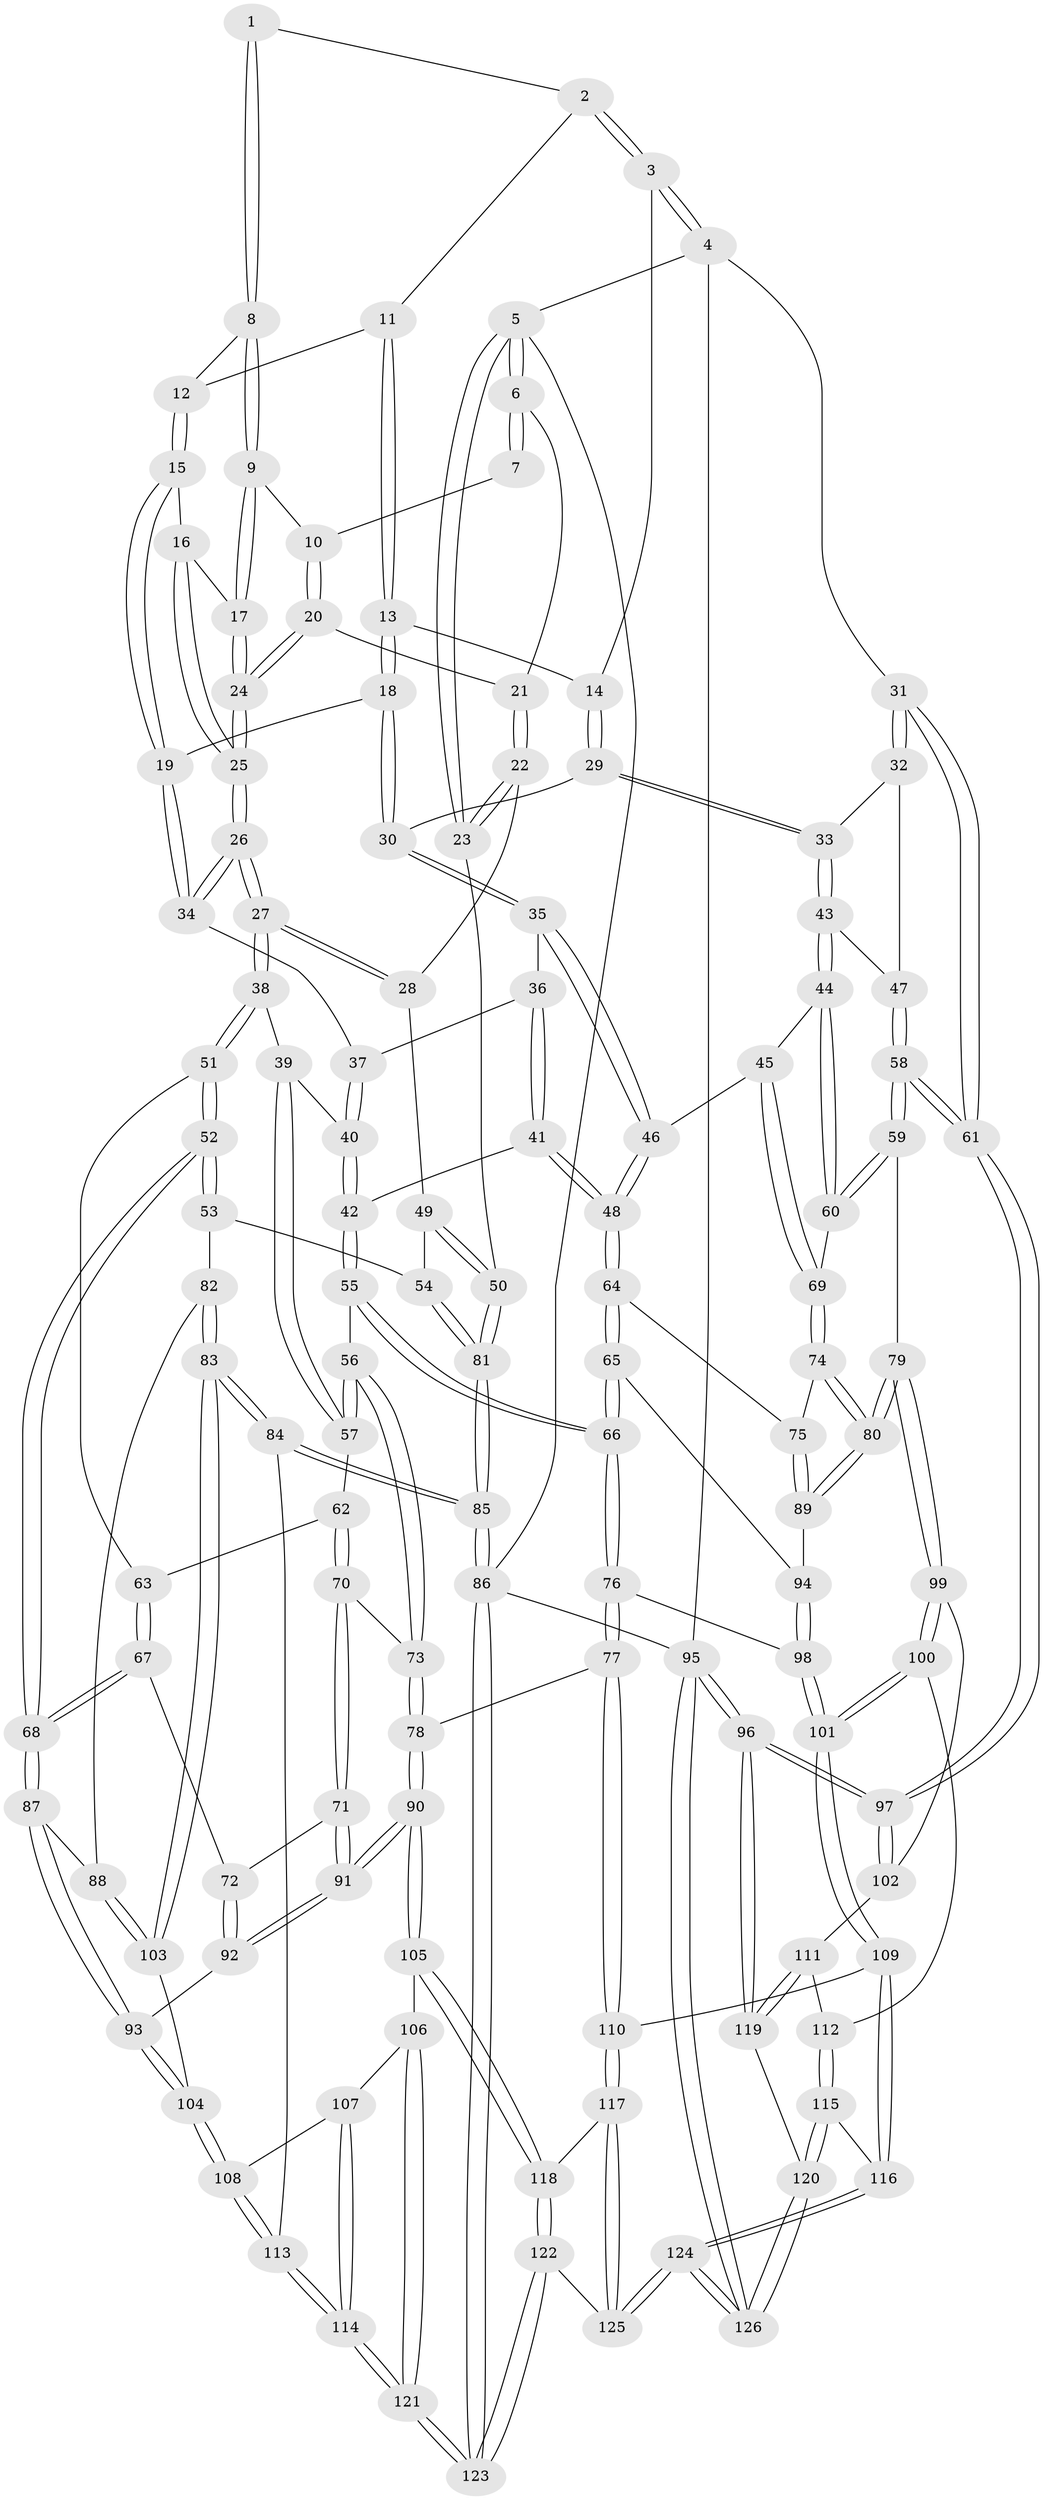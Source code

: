 // coarse degree distribution, {3: 0.06818181818181818, 5: 0.4318181818181818, 6: 0.10227272727272728, 4: 0.3977272727272727}
// Generated by graph-tools (version 1.1) at 2025/52/02/27/25 19:52:41]
// undirected, 126 vertices, 312 edges
graph export_dot {
graph [start="1"]
  node [color=gray90,style=filled];
  1 [pos="+0.4936131886360478+0"];
  2 [pos="+0.5794592043254463+0"];
  3 [pos="+1+0"];
  4 [pos="+1+0"];
  5 [pos="+0+0"];
  6 [pos="+0.048226279703705695+0"];
  7 [pos="+0.30441391515566735+0"];
  8 [pos="+0.45197194777932426+0.04988822294143386"];
  9 [pos="+0.4377449027276651+0.0716027992992467"];
  10 [pos="+0.38481995474567016+0.06392279669924626"];
  11 [pos="+0.586904104084309+0.020231046087381868"];
  12 [pos="+0.5713358945881019+0.0494111114299563"];
  13 [pos="+0.6917097526490161+0.0807724083198981"];
  14 [pos="+1+0"];
  15 [pos="+0.5506857534129562+0.1976661787236741"];
  16 [pos="+0.5496920858585957+0.1972685118611518"];
  17 [pos="+0.4588559570588256+0.12066113340872571"];
  18 [pos="+0.6683024044749577+0.2192160694667322"];
  19 [pos="+0.5767214809261255+0.2281354309432921"];
  20 [pos="+0.30471449652270327+0.10932676946118752"];
  21 [pos="+0.07121279138566583+0"];
  22 [pos="+0.13855557791750978+0.19333870432544972"];
  23 [pos="+0+0.15724245242121107"];
  24 [pos="+0.2905635882128723+0.2112897990934605"];
  25 [pos="+0.2803858277157047+0.23823959928013871"];
  26 [pos="+0.2457385247784058+0.28547865395424676"];
  27 [pos="+0.2392121799174993+0.292306990561678"];
  28 [pos="+0.2150801768167724+0.28984283321652016"];
  29 [pos="+0.8254024049893297+0.25837169999558784"];
  30 [pos="+0.7256829554192731+0.24200302937939938"];
  31 [pos="+1+0.36466272240831754"];
  32 [pos="+0.9344167137359511+0.30702030171870004"];
  33 [pos="+0.8362990197735131+0.2771588126963135"];
  34 [pos="+0.5545836314375231+0.27855959950815656"];
  35 [pos="+0.6637490152824994+0.4051947582785048"];
  36 [pos="+0.6054574437654185+0.36256632961997787"];
  37 [pos="+0.549159044813279+0.3035295628476706"];
  38 [pos="+0.2884285421344921+0.36552212798722256"];
  39 [pos="+0.4022208326838748+0.4052235365442656"];
  40 [pos="+0.5163311937706756+0.35413518344558736"];
  41 [pos="+0.5985502718868277+0.47685832412782686"];
  42 [pos="+0.5634005606135115+0.47330136501839"];
  43 [pos="+0.814862716695627+0.39265025154719974"];
  44 [pos="+0.7950640832761706+0.42699239438191555"];
  45 [pos="+0.7145111451119568+0.47216042547661946"];
  46 [pos="+0.6930859323316146+0.48030844076166346"];
  47 [pos="+0.9358097403169687+0.4639420671544269"];
  48 [pos="+0.6797486972871482+0.4957233145847214"];
  49 [pos="+0.1411600609591333+0.33809416062470343"];
  50 [pos="+0+0.37583842354938923"];
  51 [pos="+0.27931799576773675+0.4335143784823986"];
  52 [pos="+0.16158730822597858+0.5665278160920695"];
  53 [pos="+0.11193464670931466+0.5523263706512659"];
  54 [pos="+0.09824784597388017+0.5354390654137579"];
  55 [pos="+0.4940845193880768+0.534563917661934"];
  56 [pos="+0.48370140483677554+0.5341259086306125"];
  57 [pos="+0.4327334828761656+0.47852896993844246"];
  58 [pos="+1+0.602608918105919"];
  59 [pos="+1+0.6168916305751548"];
  60 [pos="+0.8689301507138321+0.5532875393635222"];
  61 [pos="+1+0.5931958451695426"];
  62 [pos="+0.35491346770897525+0.543150691846407"];
  63 [pos="+0.2839824042584538+0.4485546484772246"];
  64 [pos="+0.6739823218870181+0.6118655005744812"];
  65 [pos="+0.6628968344096756+0.6266269980615199"];
  66 [pos="+0.6152401568095003+0.6723423041269778"];
  67 [pos="+0.2772786671693592+0.6253876445998742"];
  68 [pos="+0.2231771233842092+0.6323097788945428"];
  69 [pos="+0.816735689697753+0.5734765491887415"];
  70 [pos="+0.3561909507827864+0.6218027024683073"];
  71 [pos="+0.3483351438927032+0.634062035521909"];
  72 [pos="+0.3080789315828432+0.632977643632356"];
  73 [pos="+0.4598945606053073+0.5616987854044441"];
  74 [pos="+0.7683120370100137+0.6122575418452949"];
  75 [pos="+0.7563690955042209+0.615973771646026"];
  76 [pos="+0.6052949011768581+0.7001140506256592"];
  77 [pos="+0.5368025337782032+0.7841130965821393"];
  78 [pos="+0.4921277033214919+0.7958607561627608"];
  79 [pos="+0.9316418713936373+0.6943436868545209"];
  80 [pos="+0.9174537302289543+0.6945408210575369"];
  81 [pos="+0+0.48902510567054963"];
  82 [pos="+0.10987213631807913+0.556685605051466"];
  83 [pos="+0+0.8019995375139257"];
  84 [pos="+0+0.8363691443484558"];
  85 [pos="+0+0.8890984389925696"];
  86 [pos="+0+1"];
  87 [pos="+0.1945647262763436+0.6941366368431171"];
  88 [pos="+0.13667798976300258+0.7370304577542114"];
  89 [pos="+0.813311148043593+0.7165186839375381"];
  90 [pos="+0.4795785310789968+0.8009154949246481"];
  91 [pos="+0.4506192433285364+0.7800228086964003"];
  92 [pos="+0.27796160075134524+0.7733635292508039"];
  93 [pos="+0.2751130952065646+0.7742620847448519"];
  94 [pos="+0.7967860574107372+0.7283037692604662"];
  95 [pos="+1+1"];
  96 [pos="+1+1"];
  97 [pos="+1+0.8652201939786537"];
  98 [pos="+0.7661062260080211+0.7734391307598343"];
  99 [pos="+0.9085022030109592+0.781998804114198"];
  100 [pos="+0.8475793886120725+0.8462571410140092"];
  101 [pos="+0.782429385771738+0.8530976842411918"];
  102 [pos="+0.9547206188831298+0.8378747342179094"];
  103 [pos="+0.11127582381184796+0.7581469138742392"];
  104 [pos="+0.2420761895541435+0.8270176857287971"];
  105 [pos="+0.47110721385602894+0.8194587444219558"];
  106 [pos="+0.4557952935276484+0.832107498371135"];
  107 [pos="+0.28999954270587125+0.8713200212244944"];
  108 [pos="+0.24217052203174946+0.8278429154657522"];
  109 [pos="+0.738100422450166+0.9028027172165616"];
  110 [pos="+0.658516198771752+0.8878355552952104"];
  111 [pos="+0.9403836549779271+0.918648034895223"];
  112 [pos="+0.8846455408061311+0.8903650002686015"];
  113 [pos="+0.17789802451854586+0.9079426073033209"];
  114 [pos="+0.2603260053897917+1"];
  115 [pos="+0.8529558158870905+0.9551588211867691"];
  116 [pos="+0.7448933024968784+0.9209223357428319"];
  117 [pos="+0.6214586565713038+0.9723129276488772"];
  118 [pos="+0.505459240885169+0.9654066435262242"];
  119 [pos="+0.9409803890394733+0.9194369921409025"];
  120 [pos="+0.890832448508874+1"];
  121 [pos="+0.28410803647310884+1"];
  122 [pos="+0.4881841923925522+1"];
  123 [pos="+0.2742022650513978+1"];
  124 [pos="+0.7728167167166212+1"];
  125 [pos="+0.623870664760353+1"];
  126 [pos="+0.8829429880769782+1"];
  1 -- 2;
  1 -- 8;
  1 -- 8;
  2 -- 3;
  2 -- 3;
  2 -- 11;
  3 -- 4;
  3 -- 4;
  3 -- 14;
  4 -- 5;
  4 -- 31;
  4 -- 95;
  5 -- 6;
  5 -- 6;
  5 -- 23;
  5 -- 23;
  5 -- 86;
  6 -- 7;
  6 -- 7;
  6 -- 21;
  7 -- 10;
  8 -- 9;
  8 -- 9;
  8 -- 12;
  9 -- 10;
  9 -- 17;
  9 -- 17;
  10 -- 20;
  10 -- 20;
  11 -- 12;
  11 -- 13;
  11 -- 13;
  12 -- 15;
  12 -- 15;
  13 -- 14;
  13 -- 18;
  13 -- 18;
  14 -- 29;
  14 -- 29;
  15 -- 16;
  15 -- 19;
  15 -- 19;
  16 -- 17;
  16 -- 25;
  16 -- 25;
  17 -- 24;
  17 -- 24;
  18 -- 19;
  18 -- 30;
  18 -- 30;
  19 -- 34;
  19 -- 34;
  20 -- 21;
  20 -- 24;
  20 -- 24;
  21 -- 22;
  21 -- 22;
  22 -- 23;
  22 -- 23;
  22 -- 28;
  23 -- 50;
  24 -- 25;
  24 -- 25;
  25 -- 26;
  25 -- 26;
  26 -- 27;
  26 -- 27;
  26 -- 34;
  26 -- 34;
  27 -- 28;
  27 -- 28;
  27 -- 38;
  27 -- 38;
  28 -- 49;
  29 -- 30;
  29 -- 33;
  29 -- 33;
  30 -- 35;
  30 -- 35;
  31 -- 32;
  31 -- 32;
  31 -- 61;
  31 -- 61;
  32 -- 33;
  32 -- 47;
  33 -- 43;
  33 -- 43;
  34 -- 37;
  35 -- 36;
  35 -- 46;
  35 -- 46;
  36 -- 37;
  36 -- 41;
  36 -- 41;
  37 -- 40;
  37 -- 40;
  38 -- 39;
  38 -- 51;
  38 -- 51;
  39 -- 40;
  39 -- 57;
  39 -- 57;
  40 -- 42;
  40 -- 42;
  41 -- 42;
  41 -- 48;
  41 -- 48;
  42 -- 55;
  42 -- 55;
  43 -- 44;
  43 -- 44;
  43 -- 47;
  44 -- 45;
  44 -- 60;
  44 -- 60;
  45 -- 46;
  45 -- 69;
  45 -- 69;
  46 -- 48;
  46 -- 48;
  47 -- 58;
  47 -- 58;
  48 -- 64;
  48 -- 64;
  49 -- 50;
  49 -- 50;
  49 -- 54;
  50 -- 81;
  50 -- 81;
  51 -- 52;
  51 -- 52;
  51 -- 63;
  52 -- 53;
  52 -- 53;
  52 -- 68;
  52 -- 68;
  53 -- 54;
  53 -- 82;
  54 -- 81;
  54 -- 81;
  55 -- 56;
  55 -- 66;
  55 -- 66;
  56 -- 57;
  56 -- 57;
  56 -- 73;
  56 -- 73;
  57 -- 62;
  58 -- 59;
  58 -- 59;
  58 -- 61;
  58 -- 61;
  59 -- 60;
  59 -- 60;
  59 -- 79;
  60 -- 69;
  61 -- 97;
  61 -- 97;
  62 -- 63;
  62 -- 70;
  62 -- 70;
  63 -- 67;
  63 -- 67;
  64 -- 65;
  64 -- 65;
  64 -- 75;
  65 -- 66;
  65 -- 66;
  65 -- 94;
  66 -- 76;
  66 -- 76;
  67 -- 68;
  67 -- 68;
  67 -- 72;
  68 -- 87;
  68 -- 87;
  69 -- 74;
  69 -- 74;
  70 -- 71;
  70 -- 71;
  70 -- 73;
  71 -- 72;
  71 -- 91;
  71 -- 91;
  72 -- 92;
  72 -- 92;
  73 -- 78;
  73 -- 78;
  74 -- 75;
  74 -- 80;
  74 -- 80;
  75 -- 89;
  75 -- 89;
  76 -- 77;
  76 -- 77;
  76 -- 98;
  77 -- 78;
  77 -- 110;
  77 -- 110;
  78 -- 90;
  78 -- 90;
  79 -- 80;
  79 -- 80;
  79 -- 99;
  79 -- 99;
  80 -- 89;
  80 -- 89;
  81 -- 85;
  81 -- 85;
  82 -- 83;
  82 -- 83;
  82 -- 88;
  83 -- 84;
  83 -- 84;
  83 -- 103;
  83 -- 103;
  84 -- 85;
  84 -- 85;
  84 -- 113;
  85 -- 86;
  85 -- 86;
  86 -- 123;
  86 -- 123;
  86 -- 95;
  87 -- 88;
  87 -- 93;
  87 -- 93;
  88 -- 103;
  88 -- 103;
  89 -- 94;
  90 -- 91;
  90 -- 91;
  90 -- 105;
  90 -- 105;
  91 -- 92;
  91 -- 92;
  92 -- 93;
  93 -- 104;
  93 -- 104;
  94 -- 98;
  94 -- 98;
  95 -- 96;
  95 -- 96;
  95 -- 126;
  95 -- 126;
  96 -- 97;
  96 -- 97;
  96 -- 119;
  96 -- 119;
  97 -- 102;
  97 -- 102;
  98 -- 101;
  98 -- 101;
  99 -- 100;
  99 -- 100;
  99 -- 102;
  100 -- 101;
  100 -- 101;
  100 -- 112;
  101 -- 109;
  101 -- 109;
  102 -- 111;
  103 -- 104;
  104 -- 108;
  104 -- 108;
  105 -- 106;
  105 -- 118;
  105 -- 118;
  106 -- 107;
  106 -- 121;
  106 -- 121;
  107 -- 108;
  107 -- 114;
  107 -- 114;
  108 -- 113;
  108 -- 113;
  109 -- 110;
  109 -- 116;
  109 -- 116;
  110 -- 117;
  110 -- 117;
  111 -- 112;
  111 -- 119;
  111 -- 119;
  112 -- 115;
  112 -- 115;
  113 -- 114;
  113 -- 114;
  114 -- 121;
  114 -- 121;
  115 -- 116;
  115 -- 120;
  115 -- 120;
  116 -- 124;
  116 -- 124;
  117 -- 118;
  117 -- 125;
  117 -- 125;
  118 -- 122;
  118 -- 122;
  119 -- 120;
  120 -- 126;
  120 -- 126;
  121 -- 123;
  121 -- 123;
  122 -- 123;
  122 -- 123;
  122 -- 125;
  124 -- 125;
  124 -- 125;
  124 -- 126;
  124 -- 126;
}
